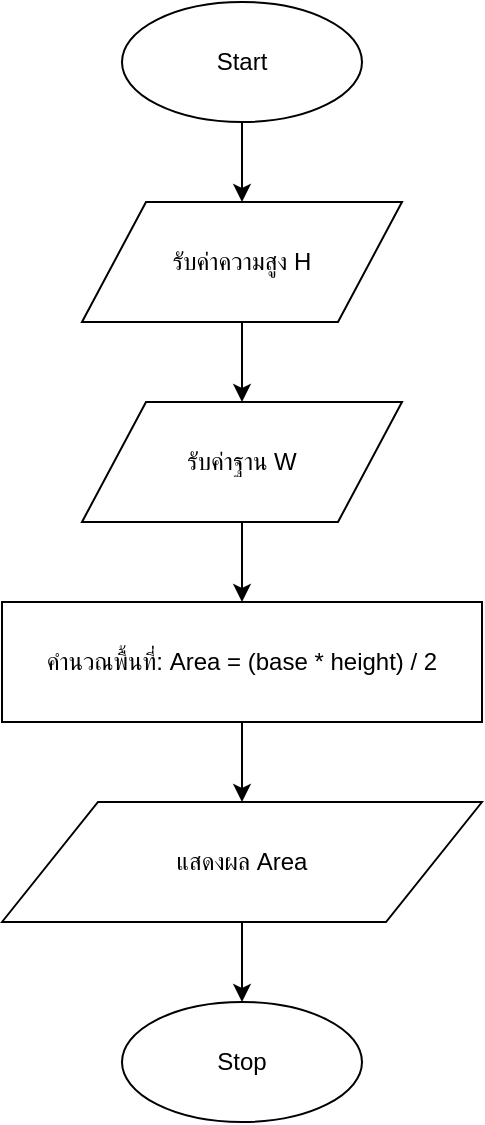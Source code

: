 <mxfile>
  <diagram name="Flowchart - สามเหลี่ยม" id="flow-triangle">
    <mxGraphModel dx="1200" dy="800" grid="1" gridSize="10" guides="1" tooltips="1" connect="1" arrows="1" fold="1" page="1" pageScale="1" pageWidth="827" pageHeight="1169" math="0" shadow="0">
      <root>
        <mxCell id="0"/>
        <mxCell id="1" parent="0"/>

        <!-- Start -->
        <mxCell id="start" value="Start" style="ellipse;whiteSpace=wrap;html=1;" vertex="1" parent="1">
          <mxGeometry x="220" y="20" width="120" height="60" as="geometry"/>
        </mxCell>

        <!-- Input base -->
        <mxCell id="input_base" value="รับค่าความสูง H" style="shape=parallelogram;whiteSpace=wrap;html=1;" vertex="1" parent="1">
          <mxGeometry x="200" y="120" width="160" height="60" as="geometry"/>
        </mxCell>

        <!-- Input height -->
        <mxCell id="input_height" value="รับค่าฐาน W" style="shape=parallelogram;whiteSpace=wrap;html=1;" vertex="1" parent="1">
          <mxGeometry x="200" y="220" width="160" height="60" as="geometry"/>
        </mxCell>

        <!-- Process: คำนวณพื้นที่ -->
        <mxCell id="calc_area" value="คำนวณพื้นที่: Area = (base * height) / 2" style="rounded=0;whiteSpace=wrap;html=1;" vertex="1" parent="1">
          <mxGeometry x="160" y="320" width="240" height="60" as="geometry"/>
        </mxCell>

        <!-- Output -->
        <mxCell id="output" value="แสดงผล Area" style="shape=parallelogram;whiteSpace=wrap;html=1;" vertex="1" parent="1">
          <mxGeometry x="160" y="420" width="240" height="60" as="geometry"/>
        </mxCell>

        <!-- Stop -->
        <mxCell id="stop" value="Stop" style="ellipse;whiteSpace=wrap;html=1;" vertex="1" parent="1">
          <mxGeometry x="220" y="520" width="120" height="60" as="geometry"/>
        </mxCell>

        <!-- Edges -->
        <mxCell id="e1" edge="1" parent="1" source="start" target="input_base"><mxGeometry relative="1" as="geometry"/></mxCell>
        <mxCell id="e2" edge="1" parent="1" source="input_base" target="input_height"><mxGeometry relative="1" as="geometry"/></mxCell>
        <mxCell id="e3" edge="1" parent="1" source="input_height" target="calc_area"><mxGeometry relative="1" as="geometry"/></mxCell>
        <mxCell id="e4" edge="1" parent="1" source="calc_area" target="output"><mxGeometry relative="1" as="geometry"/></mxCell>
        <mxCell id="e5" edge="1" parent="1" source="output" target="stop"><mxGeometry relative="1" as="geometry"/></mxCell>
      </root>
    </mxGraphModel>
  </diagram>
</mxfile>
